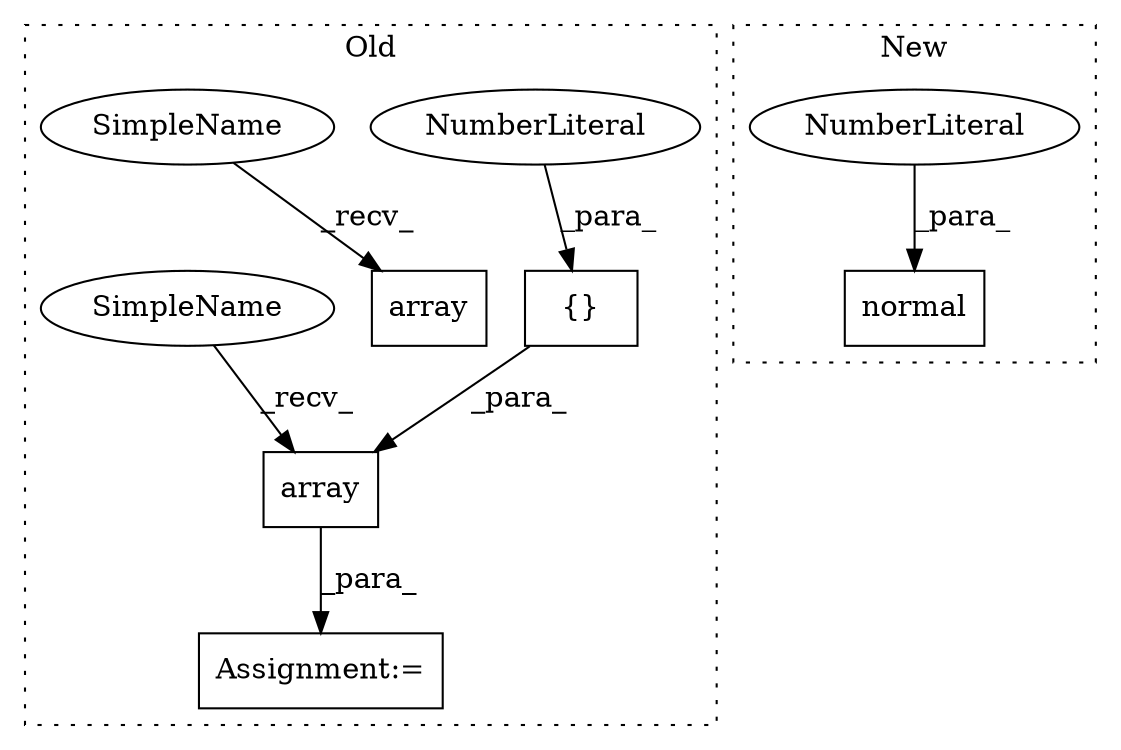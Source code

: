 digraph G {
subgraph cluster0 {
1 [label="array" a="32" s="6467,6567" l="6,1" shape="box"];
4 [label="{}" a="4" s="6529,6540" l="1,1" shape="box"];
5 [label="NumberLiteral" a="34" s="6530" l="4" shape="ellipse"];
6 [label="array" a="32" s="6582,6602" l="6,1" shape="box"];
7 [label="Assignment:=" a="7" s="6460" l="1" shape="box"];
8 [label="SimpleName" a="42" s="6576" l="5" shape="ellipse"];
9 [label="SimpleName" a="42" s="6461" l="5" shape="ellipse"];
label = "Old";
style="dotted";
}
subgraph cluster1 {
2 [label="normal" a="32" s="4434,4465" l="7,2" shape="box"];
3 [label="NumberLiteral" a="34" s="4441" l="1" shape="ellipse"];
label = "New";
style="dotted";
}
1 -> 7 [label="_para_"];
3 -> 2 [label="_para_"];
4 -> 1 [label="_para_"];
5 -> 4 [label="_para_"];
8 -> 6 [label="_recv_"];
9 -> 1 [label="_recv_"];
}